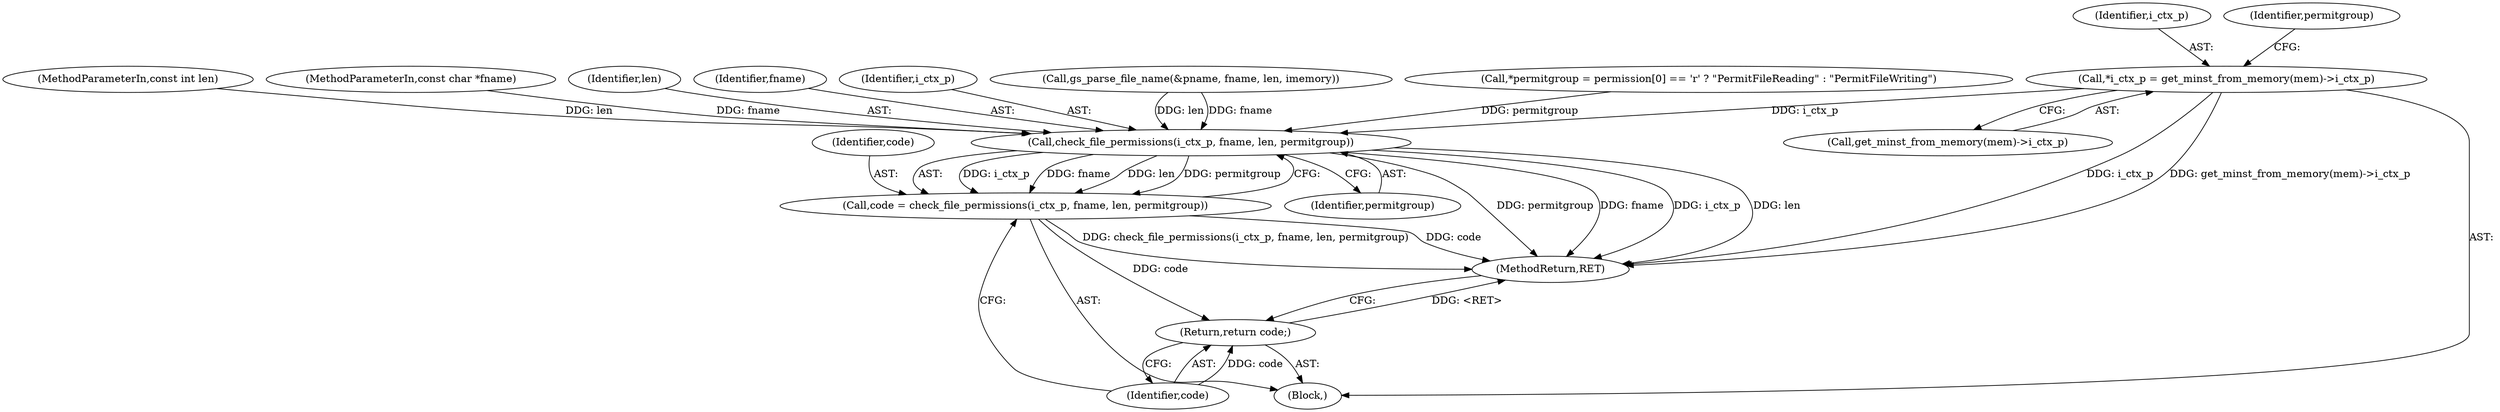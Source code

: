 digraph "0_ghostscript_b60d50b7567369ad856cebe1efb6cd7dd2284219@pointer" {
"1000107" [label="(Call,*i_ctx_p = get_minst_from_memory(mem)->i_ctx_p)"];
"1000162" [label="(Call,check_file_permissions(i_ctx_p, fname, len, permitgroup))"];
"1000160" [label="(Call,code = check_file_permissions(i_ctx_p, fname, len, permitgroup))"];
"1000167" [label="(Return,return code;)"];
"1000108" [label="(Identifier,i_ctx_p)"];
"1000116" [label="(Identifier,permitgroup)"];
"1000165" [label="(Identifier,len)"];
"1000105" [label="(Block,)"];
"1000169" [label="(MethodReturn,RET)"];
"1000162" [label="(Call,check_file_permissions(i_ctx_p, fname, len, permitgroup))"];
"1000166" [label="(Identifier,permitgroup)"];
"1000161" [label="(Identifier,code)"];
"1000128" [label="(Call,gs_parse_file_name(&pname, fname, len, imemory))"];
"1000107" [label="(Call,*i_ctx_p = get_minst_from_memory(mem)->i_ctx_p)"];
"1000164" [label="(Identifier,fname)"];
"1000168" [label="(Identifier,code)"];
"1000160" [label="(Call,code = check_file_permissions(i_ctx_p, fname, len, permitgroup))"];
"1000163" [label="(Identifier,i_ctx_p)"];
"1000115" [label="(Call,*permitgroup = permission[0] == 'r' ? \"PermitFileReading\" : \"PermitFileWriting\")"];
"1000109" [label="(Call,get_minst_from_memory(mem)->i_ctx_p)"];
"1000103" [label="(MethodParameterIn,const int len)"];
"1000167" [label="(Return,return code;)"];
"1000102" [label="(MethodParameterIn,const char *fname)"];
"1000107" -> "1000105"  [label="AST: "];
"1000107" -> "1000109"  [label="CFG: "];
"1000108" -> "1000107"  [label="AST: "];
"1000109" -> "1000107"  [label="AST: "];
"1000116" -> "1000107"  [label="CFG: "];
"1000107" -> "1000169"  [label="DDG: i_ctx_p"];
"1000107" -> "1000169"  [label="DDG: get_minst_from_memory(mem)->i_ctx_p"];
"1000107" -> "1000162"  [label="DDG: i_ctx_p"];
"1000162" -> "1000160"  [label="AST: "];
"1000162" -> "1000166"  [label="CFG: "];
"1000163" -> "1000162"  [label="AST: "];
"1000164" -> "1000162"  [label="AST: "];
"1000165" -> "1000162"  [label="AST: "];
"1000166" -> "1000162"  [label="AST: "];
"1000160" -> "1000162"  [label="CFG: "];
"1000162" -> "1000169"  [label="DDG: permitgroup"];
"1000162" -> "1000169"  [label="DDG: fname"];
"1000162" -> "1000169"  [label="DDG: i_ctx_p"];
"1000162" -> "1000169"  [label="DDG: len"];
"1000162" -> "1000160"  [label="DDG: i_ctx_p"];
"1000162" -> "1000160"  [label="DDG: fname"];
"1000162" -> "1000160"  [label="DDG: len"];
"1000162" -> "1000160"  [label="DDG: permitgroup"];
"1000128" -> "1000162"  [label="DDG: fname"];
"1000128" -> "1000162"  [label="DDG: len"];
"1000102" -> "1000162"  [label="DDG: fname"];
"1000103" -> "1000162"  [label="DDG: len"];
"1000115" -> "1000162"  [label="DDG: permitgroup"];
"1000160" -> "1000105"  [label="AST: "];
"1000161" -> "1000160"  [label="AST: "];
"1000168" -> "1000160"  [label="CFG: "];
"1000160" -> "1000169"  [label="DDG: check_file_permissions(i_ctx_p, fname, len, permitgroup)"];
"1000160" -> "1000169"  [label="DDG: code"];
"1000160" -> "1000167"  [label="DDG: code"];
"1000167" -> "1000105"  [label="AST: "];
"1000167" -> "1000168"  [label="CFG: "];
"1000168" -> "1000167"  [label="AST: "];
"1000169" -> "1000167"  [label="CFG: "];
"1000167" -> "1000169"  [label="DDG: <RET>"];
"1000168" -> "1000167"  [label="DDG: code"];
}
